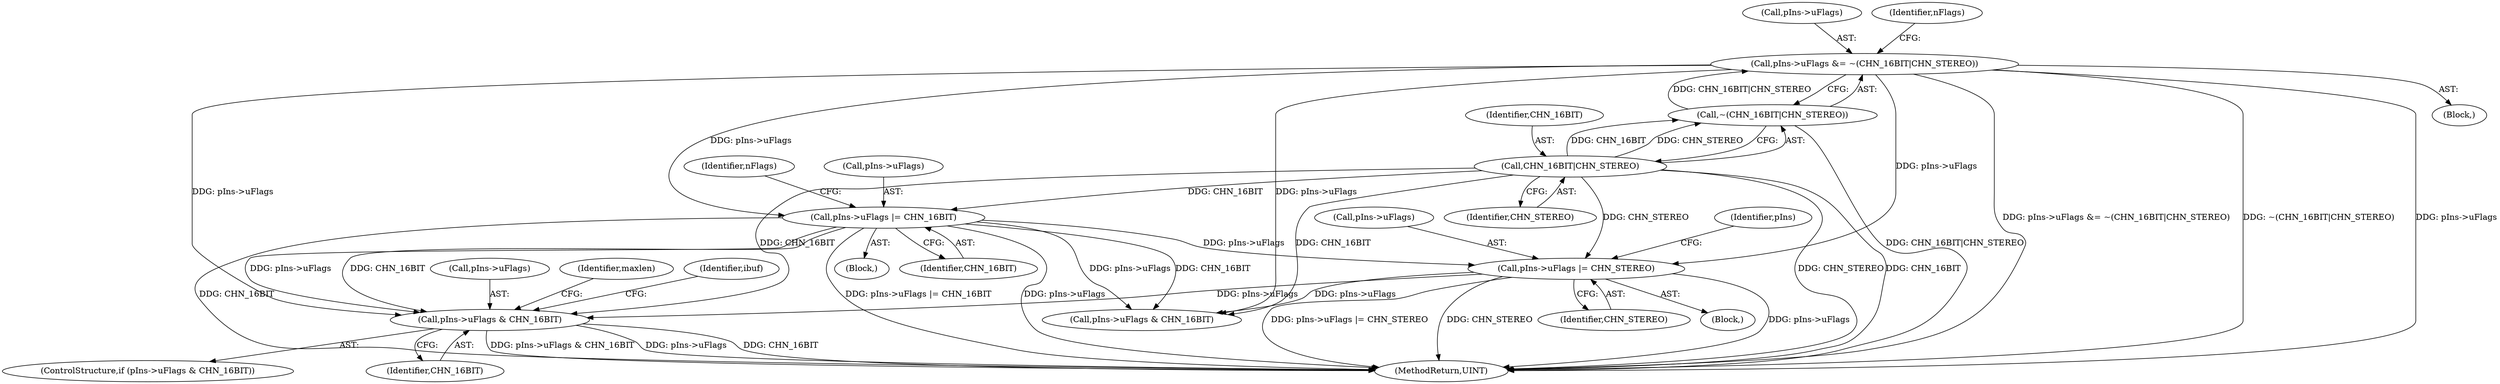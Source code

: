 digraph "0_gstreamer_bc2cdd57d549ab3ba59782e9b395d0cd683fd3ac@pointer" {
"1001489" [label="(Call,pIns->uFlags & CHN_16BIT)"];
"1000144" [label="(Call,pIns->uFlags &= ~(CHN_16BIT|CHN_STEREO))"];
"1000148" [label="(Call,~(CHN_16BIT|CHN_STEREO))"];
"1000149" [label="(Call,CHN_16BIT|CHN_STEREO)"];
"1000160" [label="(Call,pIns->uFlags |= CHN_16BIT)"];
"1000173" [label="(Call,pIns->uFlags |= CHN_STEREO)"];
"1001490" [label="(Call,pIns->uFlags)"];
"1001216" [label="(Call,pIns->uFlags & CHN_16BIT)"];
"1000106" [label="(Block,)"];
"1000145" [label="(Call,pIns->uFlags)"];
"1000182" [label="(Identifier,pIns)"];
"1000151" [label="(Identifier,CHN_STEREO)"];
"1001488" [label="(ControlStructure,if (pIns->uFlags & CHN_16BIT))"];
"1000167" [label="(Identifier,nFlags)"];
"1000144" [label="(Call,pIns->uFlags &= ~(CHN_16BIT|CHN_STEREO))"];
"1001493" [label="(Identifier,CHN_16BIT)"];
"1000174" [label="(Call,pIns->uFlags)"];
"1001495" [label="(Identifier,maxlen)"];
"1000173" [label="(Call,pIns->uFlags |= CHN_STEREO)"];
"1000156" [label="(Block,)"];
"1000150" [label="(Identifier,CHN_16BIT)"];
"1002045" [label="(MethodReturn,UINT)"];
"1000149" [label="(Call,CHN_16BIT|CHN_STEREO)"];
"1000161" [label="(Call,pIns->uFlags)"];
"1000177" [label="(Identifier,CHN_STEREO)"];
"1000148" [label="(Call,~(CHN_16BIT|CHN_STEREO))"];
"1001489" [label="(Call,pIns->uFlags & CHN_16BIT)"];
"1000154" [label="(Identifier,nFlags)"];
"1000160" [label="(Call,pIns->uFlags |= CHN_16BIT)"];
"1000164" [label="(Identifier,CHN_16BIT)"];
"1000169" [label="(Block,)"];
"1001499" [label="(Identifier,ibuf)"];
"1001489" -> "1001488"  [label="AST: "];
"1001489" -> "1001493"  [label="CFG: "];
"1001490" -> "1001489"  [label="AST: "];
"1001493" -> "1001489"  [label="AST: "];
"1001495" -> "1001489"  [label="CFG: "];
"1001499" -> "1001489"  [label="CFG: "];
"1001489" -> "1002045"  [label="DDG: CHN_16BIT"];
"1001489" -> "1002045"  [label="DDG: pIns->uFlags & CHN_16BIT"];
"1001489" -> "1002045"  [label="DDG: pIns->uFlags"];
"1000144" -> "1001489"  [label="DDG: pIns->uFlags"];
"1000160" -> "1001489"  [label="DDG: pIns->uFlags"];
"1000160" -> "1001489"  [label="DDG: CHN_16BIT"];
"1000173" -> "1001489"  [label="DDG: pIns->uFlags"];
"1000149" -> "1001489"  [label="DDG: CHN_16BIT"];
"1000144" -> "1000106"  [label="AST: "];
"1000144" -> "1000148"  [label="CFG: "];
"1000145" -> "1000144"  [label="AST: "];
"1000148" -> "1000144"  [label="AST: "];
"1000154" -> "1000144"  [label="CFG: "];
"1000144" -> "1002045"  [label="DDG: pIns->uFlags &= ~(CHN_16BIT|CHN_STEREO)"];
"1000144" -> "1002045"  [label="DDG: ~(CHN_16BIT|CHN_STEREO)"];
"1000144" -> "1002045"  [label="DDG: pIns->uFlags"];
"1000148" -> "1000144"  [label="DDG: CHN_16BIT|CHN_STEREO"];
"1000144" -> "1000160"  [label="DDG: pIns->uFlags"];
"1000144" -> "1000173"  [label="DDG: pIns->uFlags"];
"1000144" -> "1001216"  [label="DDG: pIns->uFlags"];
"1000148" -> "1000149"  [label="CFG: "];
"1000149" -> "1000148"  [label="AST: "];
"1000148" -> "1002045"  [label="DDG: CHN_16BIT|CHN_STEREO"];
"1000149" -> "1000148"  [label="DDG: CHN_16BIT"];
"1000149" -> "1000148"  [label="DDG: CHN_STEREO"];
"1000149" -> "1000151"  [label="CFG: "];
"1000150" -> "1000149"  [label="AST: "];
"1000151" -> "1000149"  [label="AST: "];
"1000149" -> "1002045"  [label="DDG: CHN_STEREO"];
"1000149" -> "1002045"  [label="DDG: CHN_16BIT"];
"1000149" -> "1000160"  [label="DDG: CHN_16BIT"];
"1000149" -> "1000173"  [label="DDG: CHN_STEREO"];
"1000149" -> "1001216"  [label="DDG: CHN_16BIT"];
"1000160" -> "1000156"  [label="AST: "];
"1000160" -> "1000164"  [label="CFG: "];
"1000161" -> "1000160"  [label="AST: "];
"1000164" -> "1000160"  [label="AST: "];
"1000167" -> "1000160"  [label="CFG: "];
"1000160" -> "1002045"  [label="DDG: CHN_16BIT"];
"1000160" -> "1002045"  [label="DDG: pIns->uFlags |= CHN_16BIT"];
"1000160" -> "1002045"  [label="DDG: pIns->uFlags"];
"1000160" -> "1000173"  [label="DDG: pIns->uFlags"];
"1000160" -> "1001216"  [label="DDG: pIns->uFlags"];
"1000160" -> "1001216"  [label="DDG: CHN_16BIT"];
"1000173" -> "1000169"  [label="AST: "];
"1000173" -> "1000177"  [label="CFG: "];
"1000174" -> "1000173"  [label="AST: "];
"1000177" -> "1000173"  [label="AST: "];
"1000182" -> "1000173"  [label="CFG: "];
"1000173" -> "1002045"  [label="DDG: pIns->uFlags |= CHN_STEREO"];
"1000173" -> "1002045"  [label="DDG: CHN_STEREO"];
"1000173" -> "1002045"  [label="DDG: pIns->uFlags"];
"1000173" -> "1001216"  [label="DDG: pIns->uFlags"];
}
